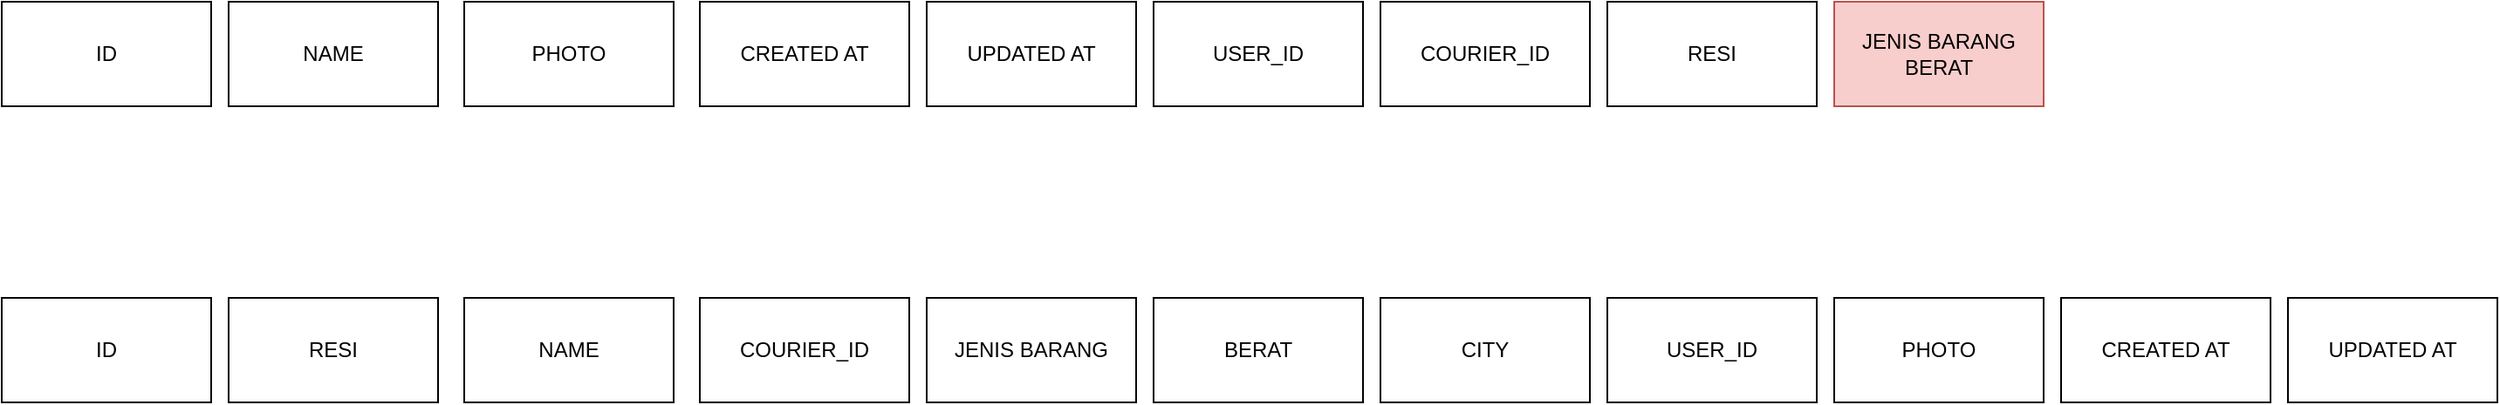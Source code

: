 <mxfile version="14.6.13" type="github">
  <diagram id="R2lEEEUBdFMjLlhIrx00" name="DROPSHIP">
    <mxGraphModel dx="1594" dy="911" grid="1" gridSize="10" guides="1" tooltips="1" connect="1" arrows="1" fold="1" page="1" pageScale="1" pageWidth="850" pageHeight="1100" math="0" shadow="0" extFonts="Permanent Marker^https://fonts.googleapis.com/css?family=Permanent+Marker">
      <root>
        <mxCell id="0" />
        <mxCell id="1" parent="0" />
        <mxCell id="HgApALuhV2_PAPe5fxaL-1" value="ID" style="rounded=0;whiteSpace=wrap;html=1;" vertex="1" parent="1">
          <mxGeometry x="40" y="80" width="120" height="60" as="geometry" />
        </mxCell>
        <mxCell id="HgApALuhV2_PAPe5fxaL-2" value="JENIS BARANG BERAT" style="rounded=0;whiteSpace=wrap;html=1;fillColor=#f8cecc;strokeColor=#b85450;" vertex="1" parent="1">
          <mxGeometry x="1090" y="80" width="120" height="60" as="geometry" />
        </mxCell>
        <mxCell id="HgApALuhV2_PAPe5fxaL-3" value="RESI" style="rounded=0;whiteSpace=wrap;html=1;" vertex="1" parent="1">
          <mxGeometry x="960" y="80" width="120" height="60" as="geometry" />
        </mxCell>
        <mxCell id="HgApALuhV2_PAPe5fxaL-4" value="USER_ID" style="rounded=0;whiteSpace=wrap;html=1;" vertex="1" parent="1">
          <mxGeometry x="700" y="80" width="120" height="60" as="geometry" />
        </mxCell>
        <mxCell id="HgApALuhV2_PAPe5fxaL-5" value="UPDATED AT" style="rounded=0;whiteSpace=wrap;html=1;" vertex="1" parent="1">
          <mxGeometry x="570" y="80" width="120" height="60" as="geometry" />
        </mxCell>
        <mxCell id="HgApALuhV2_PAPe5fxaL-6" value="CREATED AT" style="rounded=0;whiteSpace=wrap;html=1;" vertex="1" parent="1">
          <mxGeometry x="440" y="80" width="120" height="60" as="geometry" />
        </mxCell>
        <mxCell id="HgApALuhV2_PAPe5fxaL-7" value="PHOTO" style="rounded=0;whiteSpace=wrap;html=1;" vertex="1" parent="1">
          <mxGeometry x="305" y="80" width="120" height="60" as="geometry" />
        </mxCell>
        <mxCell id="HgApALuhV2_PAPe5fxaL-8" value="NAME" style="rounded=0;whiteSpace=wrap;html=1;" vertex="1" parent="1">
          <mxGeometry x="170" y="80" width="120" height="60" as="geometry" />
        </mxCell>
        <mxCell id="HgApALuhV2_PAPe5fxaL-9" value="COURIER_ID" style="rounded=0;whiteSpace=wrap;html=1;" vertex="1" parent="1">
          <mxGeometry x="830" y="80" width="120" height="60" as="geometry" />
        </mxCell>
        <mxCell id="HgApALuhV2_PAPe5fxaL-10" value="ID" style="rounded=0;whiteSpace=wrap;html=1;" vertex="1" parent="1">
          <mxGeometry x="40" y="250" width="120" height="60" as="geometry" />
        </mxCell>
        <mxCell id="HgApALuhV2_PAPe5fxaL-11" value="UPDATED AT" style="rounded=0;whiteSpace=wrap;html=1;" vertex="1" parent="1">
          <mxGeometry x="1350" y="250" width="120" height="60" as="geometry" />
        </mxCell>
        <mxCell id="HgApALuhV2_PAPe5fxaL-12" value="CREATED AT" style="rounded=0;whiteSpace=wrap;html=1;" vertex="1" parent="1">
          <mxGeometry x="1220" y="250" width="120" height="60" as="geometry" />
        </mxCell>
        <mxCell id="HgApALuhV2_PAPe5fxaL-13" value="PHOTO" style="rounded=0;whiteSpace=wrap;html=1;" vertex="1" parent="1">
          <mxGeometry x="1090" y="250" width="120" height="60" as="geometry" />
        </mxCell>
        <mxCell id="HgApALuhV2_PAPe5fxaL-14" value="USER_ID" style="rounded=0;whiteSpace=wrap;html=1;" vertex="1" parent="1">
          <mxGeometry x="960" y="250" width="120" height="60" as="geometry" />
        </mxCell>
        <mxCell id="HgApALuhV2_PAPe5fxaL-15" value="CITY" style="rounded=0;whiteSpace=wrap;html=1;" vertex="1" parent="1">
          <mxGeometry x="830" y="250" width="120" height="60" as="geometry" />
        </mxCell>
        <mxCell id="HgApALuhV2_PAPe5fxaL-16" value="BERAT" style="rounded=0;whiteSpace=wrap;html=1;" vertex="1" parent="1">
          <mxGeometry x="700" y="250" width="120" height="60" as="geometry" />
        </mxCell>
        <mxCell id="HgApALuhV2_PAPe5fxaL-17" value="JENIS BARANG" style="rounded=0;whiteSpace=wrap;html=1;" vertex="1" parent="1">
          <mxGeometry x="570" y="250" width="120" height="60" as="geometry" />
        </mxCell>
        <mxCell id="HgApALuhV2_PAPe5fxaL-18" value="COURIER_ID" style="rounded=0;whiteSpace=wrap;html=1;" vertex="1" parent="1">
          <mxGeometry x="440" y="250" width="120" height="60" as="geometry" />
        </mxCell>
        <mxCell id="HgApALuhV2_PAPe5fxaL-19" value="NAME" style="rounded=0;whiteSpace=wrap;html=1;" vertex="1" parent="1">
          <mxGeometry x="305" y="250" width="120" height="60" as="geometry" />
        </mxCell>
        <mxCell id="HgApALuhV2_PAPe5fxaL-20" value="RESI" style="rounded=0;whiteSpace=wrap;html=1;" vertex="1" parent="1">
          <mxGeometry x="170" y="250" width="120" height="60" as="geometry" />
        </mxCell>
      </root>
    </mxGraphModel>
  </diagram>
</mxfile>
